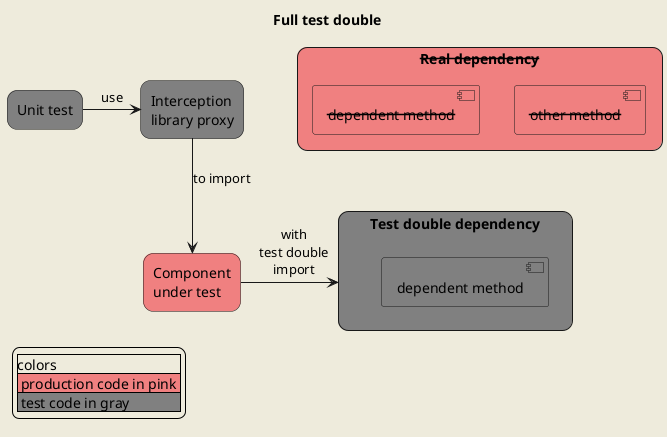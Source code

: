 
@startuml
skinparam backgroundColor #EEEBDC

title
  Full test double
end title

skinparam rectangle {
    roundCorner 20
}

rectangle "Unit test" as UnitTest #gray

rectangle "Interception\nlibrary proxy" as InterceptionLib #gray

rectangle "Component\nunder test" as cut #LightCoral

rectangle "Test double dependency" as TestDoubleDependency #gray {
  component "dependent method" as TestDoubleDependencyMethod #gray
}

rectangle "<strike>Real dependency" as RealDependency #LightCoral {
  component "<strike>other method" as RealDependencyOtherMethod #LightCoral
  component "<strike>dependent method" as RealDependencyMut #LightCoral
}

UnitTest -> InterceptionLib: use
InterceptionLib --> cut: to import
cut -> TestDoubleDependency: with\ntest double\nimport

legend left
|colors|
|<#LightCoral> production code in pink |
|<#gray> test code in gray |
endlegend

@enduml